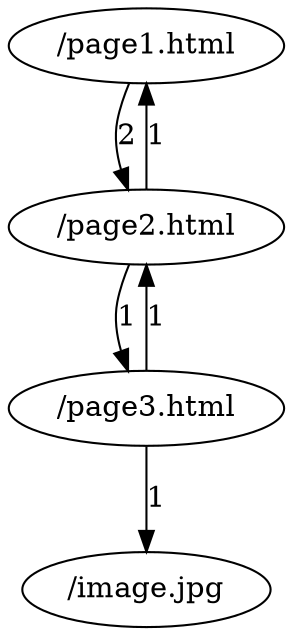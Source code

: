 digraph {
"0x55a48772e770" [label="/page1.html"];
"0x55a48772e7b0" [label="/page2.html"];
"0x55a48772e930" [label="/page3.html"];
"0x55a48772ea50" [label="/image.jpg"];
"0x55a48772e7b0" -> "0x55a48772e770" [label="1"];
"0x55a48772e770" -> "0x55a48772e7b0" [label="2"];
"0x55a48772e930" -> "0x55a48772e7b0" [label="1"];
"0x55a48772e7b0" -> "0x55a48772e930" [label="1"];
"0x55a48772e930" -> "0x55a48772ea50" [label="1"];
}
